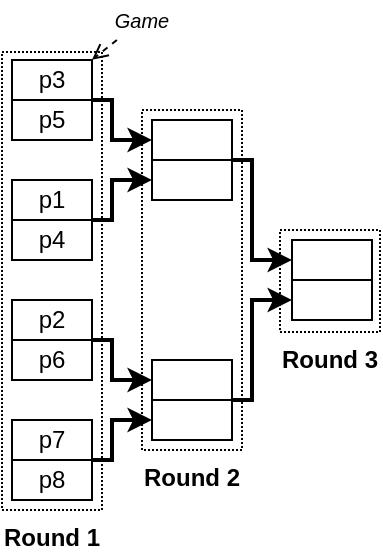 <mxfile version="14.5.1" type="device"><diagram id="gc5F7umT99yepVg4quRi" name="Page-1"><mxGraphModel dx="630" dy="314" grid="1" gridSize="10" guides="1" tooltips="1" connect="1" arrows="1" fold="1" page="1" pageScale="1" pageWidth="827" pageHeight="1169" math="0" shadow="0"><root><mxCell id="0"/><mxCell id="1" parent="0"/><mxCell id="d-vNUclA3INmyzVUvaHj-3" value="Round 3" style="rounded=0;whiteSpace=wrap;html=1;fillColor=none;dashed=1;dashPattern=1 1;fontStyle=1;labelPosition=center;verticalLabelPosition=bottom;align=center;verticalAlign=top;" vertex="1" parent="1"><mxGeometry x="284" y="365" width="50" height="51" as="geometry"/></mxCell><mxCell id="d-vNUclA3INmyzVUvaHj-2" value="Round 2" style="rounded=0;whiteSpace=wrap;html=1;fillColor=none;dashed=1;dashPattern=1 1;fontStyle=1;labelPosition=center;verticalLabelPosition=bottom;align=center;verticalAlign=top;" vertex="1" parent="1"><mxGeometry x="215" y="305" width="50" height="170" as="geometry"/></mxCell><mxCell id="WkianTBzoenPIjqxWM13-1" value="p3" style="text;html=1;fillColor=none;align=center;verticalAlign=middle;whiteSpace=wrap;rounded=0;strokeColor=#000000;" parent="1" vertex="1"><mxGeometry x="150" y="280" width="40" height="20" as="geometry"/></mxCell><mxCell id="WkianTBzoenPIjqxWM13-30" style="edgeStyle=orthogonalEdgeStyle;rounded=0;orthogonalLoop=1;jettySize=auto;html=1;exitX=1;exitY=0;exitDx=0;exitDy=0;entryX=0;entryY=0.5;entryDx=0;entryDy=0;strokeWidth=2;" parent="1" source="WkianTBzoenPIjqxWM13-2" target="WkianTBzoenPIjqxWM13-24" edge="1"><mxGeometry relative="1" as="geometry"><Array as="points"><mxPoint x="200" y="300"/><mxPoint x="200" y="320"/></Array></mxGeometry></mxCell><mxCell id="WkianTBzoenPIjqxWM13-2" value="p5" style="text;html=1;fillColor=none;align=center;verticalAlign=middle;whiteSpace=wrap;rounded=0;strokeColor=#000000;" parent="1" vertex="1"><mxGeometry x="150" y="300" width="40" height="20" as="geometry"/></mxCell><mxCell id="WkianTBzoenPIjqxWM13-3" value="p1" style="text;html=1;fillColor=none;align=center;verticalAlign=middle;whiteSpace=wrap;rounded=0;strokeColor=#000000;" parent="1" vertex="1"><mxGeometry x="150" y="340" width="40" height="20" as="geometry"/></mxCell><mxCell id="WkianTBzoenPIjqxWM13-4" value="p4" style="text;html=1;fillColor=none;align=center;verticalAlign=middle;whiteSpace=wrap;rounded=0;strokeColor=#000000;" parent="1" vertex="1"><mxGeometry x="150" y="360" width="40" height="20" as="geometry"/></mxCell><mxCell id="WkianTBzoenPIjqxWM13-5" value="p2" style="text;html=1;fillColor=none;align=center;verticalAlign=middle;whiteSpace=wrap;rounded=0;strokeColor=#000000;" parent="1" vertex="1"><mxGeometry x="150" y="400" width="40" height="20" as="geometry"/></mxCell><mxCell id="WkianTBzoenPIjqxWM13-6" value="p6" style="text;html=1;fillColor=none;align=center;verticalAlign=middle;whiteSpace=wrap;rounded=0;strokeColor=#000000;" parent="1" vertex="1"><mxGeometry x="150" y="420" width="40" height="20" as="geometry"/></mxCell><mxCell id="WkianTBzoenPIjqxWM13-7" value="p7" style="text;html=1;fillColor=none;align=center;verticalAlign=middle;whiteSpace=wrap;rounded=0;strokeColor=#000000;" parent="1" vertex="1"><mxGeometry x="150" y="460" width="40" height="20" as="geometry"/></mxCell><mxCell id="WkianTBzoenPIjqxWM13-8" value="p8" style="text;html=1;fillColor=none;align=center;verticalAlign=middle;whiteSpace=wrap;rounded=0;strokeColor=#000000;" parent="1" vertex="1"><mxGeometry x="150" y="480" width="40" height="20" as="geometry"/></mxCell><mxCell id="WkianTBzoenPIjqxWM13-24" value="" style="text;html=1;fillColor=none;align=center;verticalAlign=middle;whiteSpace=wrap;rounded=0;strokeColor=#000000;" parent="1" vertex="1"><mxGeometry x="220" y="310" width="40" height="20" as="geometry"/></mxCell><mxCell id="WkianTBzoenPIjqxWM13-25" value="" style="text;html=1;fillColor=none;align=center;verticalAlign=middle;whiteSpace=wrap;rounded=0;strokeColor=#000000;" parent="1" vertex="1"><mxGeometry x="220" y="330" width="40" height="20" as="geometry"/></mxCell><mxCell id="WkianTBzoenPIjqxWM13-26" value="" style="text;html=1;fillColor=none;align=center;verticalAlign=middle;whiteSpace=wrap;rounded=0;strokeColor=#000000;" parent="1" vertex="1"><mxGeometry x="220" y="430" width="40" height="20" as="geometry"/></mxCell><mxCell id="WkianTBzoenPIjqxWM13-27" value="" style="text;html=1;fillColor=none;align=center;verticalAlign=middle;whiteSpace=wrap;rounded=0;strokeColor=#000000;" parent="1" vertex="1"><mxGeometry x="220" y="450" width="40" height="20" as="geometry"/></mxCell><mxCell id="WkianTBzoenPIjqxWM13-28" value="" style="text;html=1;fillColor=none;align=center;verticalAlign=middle;whiteSpace=wrap;rounded=0;strokeColor=#000000;" parent="1" vertex="1"><mxGeometry x="290" y="370" width="40" height="20" as="geometry"/></mxCell><mxCell id="WkianTBzoenPIjqxWM13-29" value="" style="text;html=1;fillColor=none;align=center;verticalAlign=middle;whiteSpace=wrap;rounded=0;strokeColor=#000000;" parent="1" vertex="1"><mxGeometry x="290" y="390" width="40" height="20" as="geometry"/></mxCell><mxCell id="WkianTBzoenPIjqxWM13-32" style="edgeStyle=orthogonalEdgeStyle;rounded=0;orthogonalLoop=1;jettySize=auto;html=1;exitX=1;exitY=1;exitDx=0;exitDy=0;entryX=0;entryY=0.5;entryDx=0;entryDy=0;strokeWidth=2;" parent="1" source="WkianTBzoenPIjqxWM13-3" target="WkianTBzoenPIjqxWM13-25" edge="1"><mxGeometry relative="1" as="geometry"><Array as="points"><mxPoint x="200" y="360"/><mxPoint x="200" y="340"/></Array></mxGeometry></mxCell><mxCell id="WkianTBzoenPIjqxWM13-33" style="edgeStyle=orthogonalEdgeStyle;rounded=0;orthogonalLoop=1;jettySize=auto;html=1;exitX=1;exitY=1;exitDx=0;exitDy=0;entryX=0;entryY=0.5;entryDx=0;entryDy=0;strokeWidth=2;" parent="1" edge="1" target="WkianTBzoenPIjqxWM13-27"><mxGeometry relative="1" as="geometry"><mxPoint x="190" y="480.0" as="sourcePoint"/><mxPoint x="220" y="450.0" as="targetPoint"/><Array as="points"><mxPoint x="200" y="480"/><mxPoint x="200" y="460"/></Array></mxGeometry></mxCell><mxCell id="WkianTBzoenPIjqxWM13-34" style="edgeStyle=orthogonalEdgeStyle;rounded=0;orthogonalLoop=1;jettySize=auto;html=1;exitX=1;exitY=1;exitDx=0;exitDy=0;entryX=0;entryY=0.5;entryDx=0;entryDy=0;strokeWidth=2;" parent="1" target="WkianTBzoenPIjqxWM13-26" edge="1"><mxGeometry relative="1" as="geometry"><mxPoint x="190" y="420" as="sourcePoint"/><mxPoint x="220" y="390" as="targetPoint"/><Array as="points"><mxPoint x="200" y="420"/><mxPoint x="200" y="440"/></Array></mxGeometry></mxCell><mxCell id="WkianTBzoenPIjqxWM13-35" style="edgeStyle=orthogonalEdgeStyle;rounded=0;orthogonalLoop=1;jettySize=auto;html=1;exitX=1;exitY=0;exitDx=0;exitDy=0;entryX=0;entryY=0.5;entryDx=0;entryDy=0;strokeWidth=2;" parent="1" target="WkianTBzoenPIjqxWM13-28" edge="1"><mxGeometry relative="1" as="geometry"><mxPoint x="260" y="330" as="sourcePoint"/><mxPoint x="290" y="360" as="targetPoint"/><Array as="points"><mxPoint x="270" y="330"/><mxPoint x="270" y="380"/></Array></mxGeometry></mxCell><mxCell id="WkianTBzoenPIjqxWM13-36" style="edgeStyle=orthogonalEdgeStyle;rounded=0;orthogonalLoop=1;jettySize=auto;html=1;exitX=1;exitY=1;exitDx=0;exitDy=0;entryX=0;entryY=0.5;entryDx=0;entryDy=0;strokeWidth=2;" parent="1" source="WkianTBzoenPIjqxWM13-26" target="WkianTBzoenPIjqxWM13-29" edge="1"><mxGeometry relative="1" as="geometry"><mxPoint x="260" y="330" as="sourcePoint"/><mxPoint x="290" y="360" as="targetPoint"/><Array as="points"><mxPoint x="270" y="450"/><mxPoint x="270" y="400"/></Array></mxGeometry></mxCell><mxCell id="d-vNUclA3INmyzVUvaHj-1" value="Round 1" style="rounded=0;whiteSpace=wrap;html=1;fillColor=none;dashed=1;dashPattern=1 1;fontStyle=1;labelPosition=center;verticalLabelPosition=bottom;align=center;verticalAlign=top;" vertex="1" parent="1"><mxGeometry x="145" y="276" width="50" height="229" as="geometry"/></mxCell><mxCell id="d-vNUclA3INmyzVUvaHj-6" style="rounded=0;orthogonalLoop=1;jettySize=auto;html=1;entryX=0.9;entryY=0.017;entryDx=0;entryDy=0;entryPerimeter=0;dashed=1;endArrow=open;endFill=0;" edge="1" parent="1" source="d-vNUclA3INmyzVUvaHj-5" target="d-vNUclA3INmyzVUvaHj-1"><mxGeometry relative="1" as="geometry"/></mxCell><mxCell id="d-vNUclA3INmyzVUvaHj-5" value="Game" style="text;html=1;strokeColor=none;fillColor=none;align=center;verticalAlign=middle;whiteSpace=wrap;rounded=0;dashed=1;dashPattern=1 1;fontStyle=2;fontSize=10;" vertex="1" parent="1"><mxGeometry x="195" y="250" width="40" height="20" as="geometry"/></mxCell></root></mxGraphModel></diagram></mxfile>